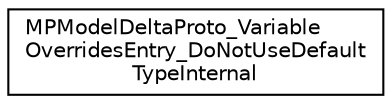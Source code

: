 digraph "Graphical Class Hierarchy"
{
 // LATEX_PDF_SIZE
  edge [fontname="Helvetica",fontsize="10",labelfontname="Helvetica",labelfontsize="10"];
  node [fontname="Helvetica",fontsize="10",shape=record];
  rankdir="LR";
  Node0 [label="MPModelDeltaProto_Variable\lOverridesEntry_DoNotUseDefault\lTypeInternal",height=0.2,width=0.4,color="black", fillcolor="white", style="filled",URL="$structoperations__research_1_1_m_p_model_delta_proto___variable_overrides_entry___do_not_use_default_type_internal.html",tooltip=" "];
}
